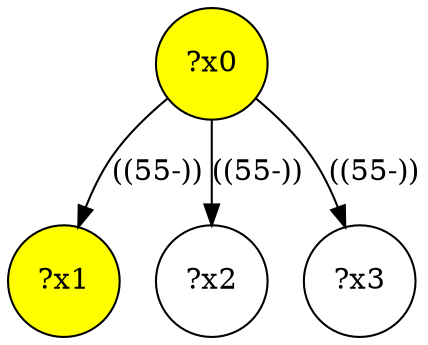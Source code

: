 digraph g {
	x0 [fillcolor="yellow", style="filled," shape=circle, label="?x0"];
	x1 [fillcolor="yellow", style="filled," shape=circle, label="?x1"];
	x0 -> x1 [label="((55-))"];
	x2 [shape=circle, label="?x2"];
	x0 -> x2 [label="((55-))"];
	x3 [shape=circle, label="?x3"];
	x0 -> x3 [label="((55-))"];
}
